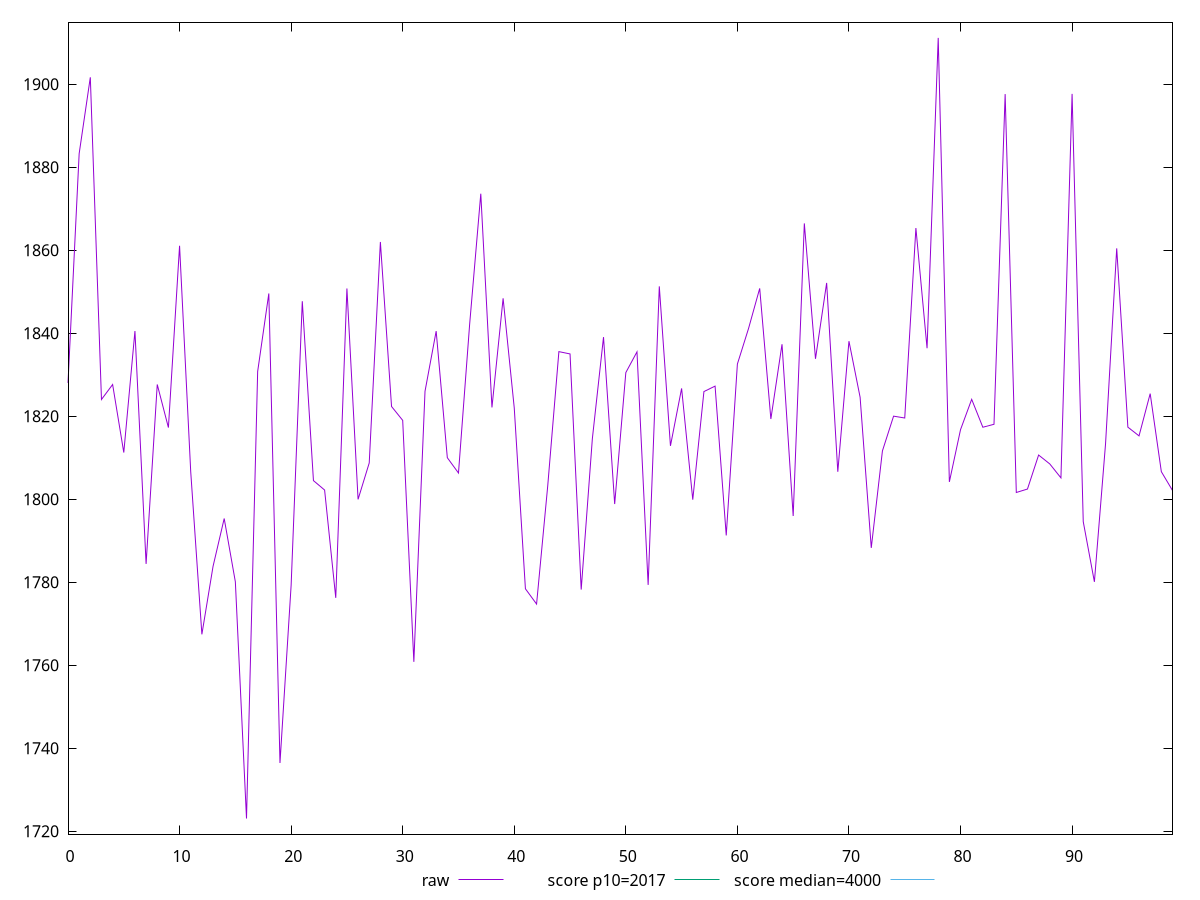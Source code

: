 reset

$raw <<EOF
0 1828.0120000000015
1 1883.2720000000006
2 1901.6600000000037
3 1824.0240000000017
4 1827.6320000000019
5 1811.2400000000025
6 1840.512000000004
7 1784.3960000000036
8 1827.640000000003
9 1817.2560000000049
10 1861.072000000002
11 1806.6120000000026
12 1767.4280000000028
13 1783.7960000000026
14 1795.3400000000022
15 1780.0840000000019
16 1723.044000000001
17 1830.7720000000036
18 1849.5680000000011
19 1736.4240000000025
20 1779.240000000003
21 1847.704000000003
22 1804.472000000002
23 1802.2040000000025
24 1776.2200000000016
25 1850.7760000000014
26 1799.9560000000033
27 1808.7280000000014
28 1861.9840000000015
29 1822.336000000003
30 1818.9920000000022
31 1760.804000000002
32 1825.9920000000036
33 1840.5000000000016
34 1809.992
35 1806.3040000000037
36 1842.1240000000012
37 1873.616000000003
38 1822.1040000000025
39 1848.4000000000021
40 1821.956000000003
41 1778.404000000002
42 1774.724000000005
43 1803.2160000000015
44 1835.5560000000012
45 1835.0000000000036
46 1778.2160000000026
47 1814.580000000003
48 1839.0560000000005
49 1798.8320000000033
50 1830.508000000003
51 1835.5000000000014
52 1779.3360000000032
53 1851.2800000000022
54 1812.8480000000025
55 1826.6920000000018
56 1799.8800000000035
57 1825.936000000002
58 1827.2440000000033
59 1791.268000000002
60 1832.568000000002
61 1841.1360000000032
62 1850.796000000002
63 1819.3240000000026
64 1837.3360000000023
65 1795.944000000003
66 1866.4560000000015
67 1833.828000000004
68 1852.112
69 1806.6040000000025
70 1838.0760000000018
71 1824.5480000000023
72 1788.2600000000032
73 1811.6320000000007
74 1820.0080000000016
75 1819.5600000000024
76 1865.3360000000014
77 1836.3760000000038
78 1911.156000000001
79 1804.1640000000018
80 1816.748000000002
81 1824.0560000000012
82 1817.336000000002
83 1818.0480000000011
84 1897.616000000003
85 1801.6120000000017
86 1802.4400000000019
87 1810.6360000000016
88 1808.4920000000016
89 1805.132000000003
90 1897.6640000000011
91 1794.5760000000018
92 1780.076000000003
93 1813.3720000000026
94 1860.440000000002
95 1817.3520000000012
96 1815.2480000000014
97 1825.4360000000029
98 1806.6280000000024
99 1802.1000000000024
EOF

set key outside below
set xrange [0:99]
set yrange [1719.281760000001:1914.918240000001]
set trange [1719.281760000001:1914.918240000001]
set terminal svg size 640, 500 enhanced background rgb 'white'
set output "report_00018_2021-02-10T15-25-16.877Z/mainthread-work-breakdown/samples/pages/raw/values.svg"

plot $raw title "raw" with line, \
     2017 title "score p10=2017", \
     4000 title "score median=4000"

reset
